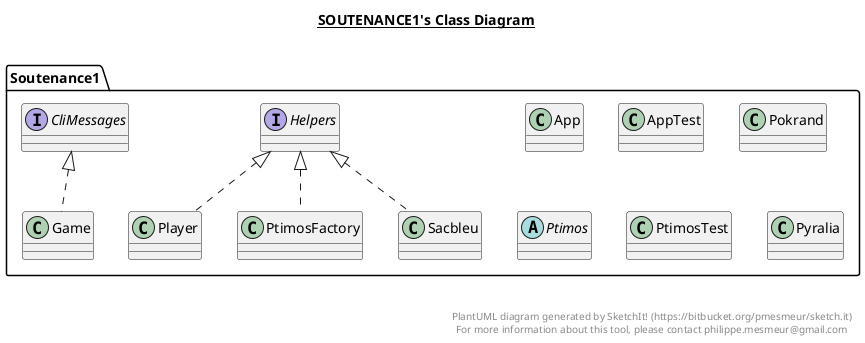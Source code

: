 @startuml

title __SOUTENANCE1's Class Diagram__\n

  namespace Soutenance1 {
    class Soutenance1.App {
    }
  }
  

  namespace Soutenance1 {
    class Soutenance1.AppTest {
    }
  }
  

  namespace Soutenance1 {
    interface Soutenance1.CliMessages {
    }
  }
  

  namespace Soutenance1 {
    class Soutenance1.Game {
    }
  }
  

  namespace Soutenance1 {
    interface Soutenance1.Helpers {
    }
  }
  

  namespace Soutenance1 {
    class Soutenance1.Player {
    }
  }
  

  namespace Soutenance1 {
    class Soutenance1.Pokrand {
    }
  }
  

  namespace Soutenance1 {
    abstract class Soutenance1.Ptimos {
    }
  }
  

  namespace Soutenance1 {
    class Soutenance1.PtimosFactory {
    }
  }
  

  namespace Soutenance1 {
    class Soutenance1.PtimosTest {
    }
  }
  

  namespace Soutenance1 {
    class Soutenance1.Pyralia {
    }
  }
  

  namespace Soutenance1 {
    class Soutenance1.Sacbleu {
    }
  }
  

  Soutenance1.Game .up.|> Soutenance1.CliMessages
  Soutenance1.Player .up.|> Soutenance1.Helpers
  Soutenance1.PtimosFactory .up.|> Soutenance1.Helpers
  Soutenance1.Sacbleu .up.|> Soutenance1.Helpers


right footer


PlantUML diagram generated by SketchIt! (https://bitbucket.org/pmesmeur/sketch.it)
For more information about this tool, please contact philippe.mesmeur@gmail.com
endfooter

@enduml
